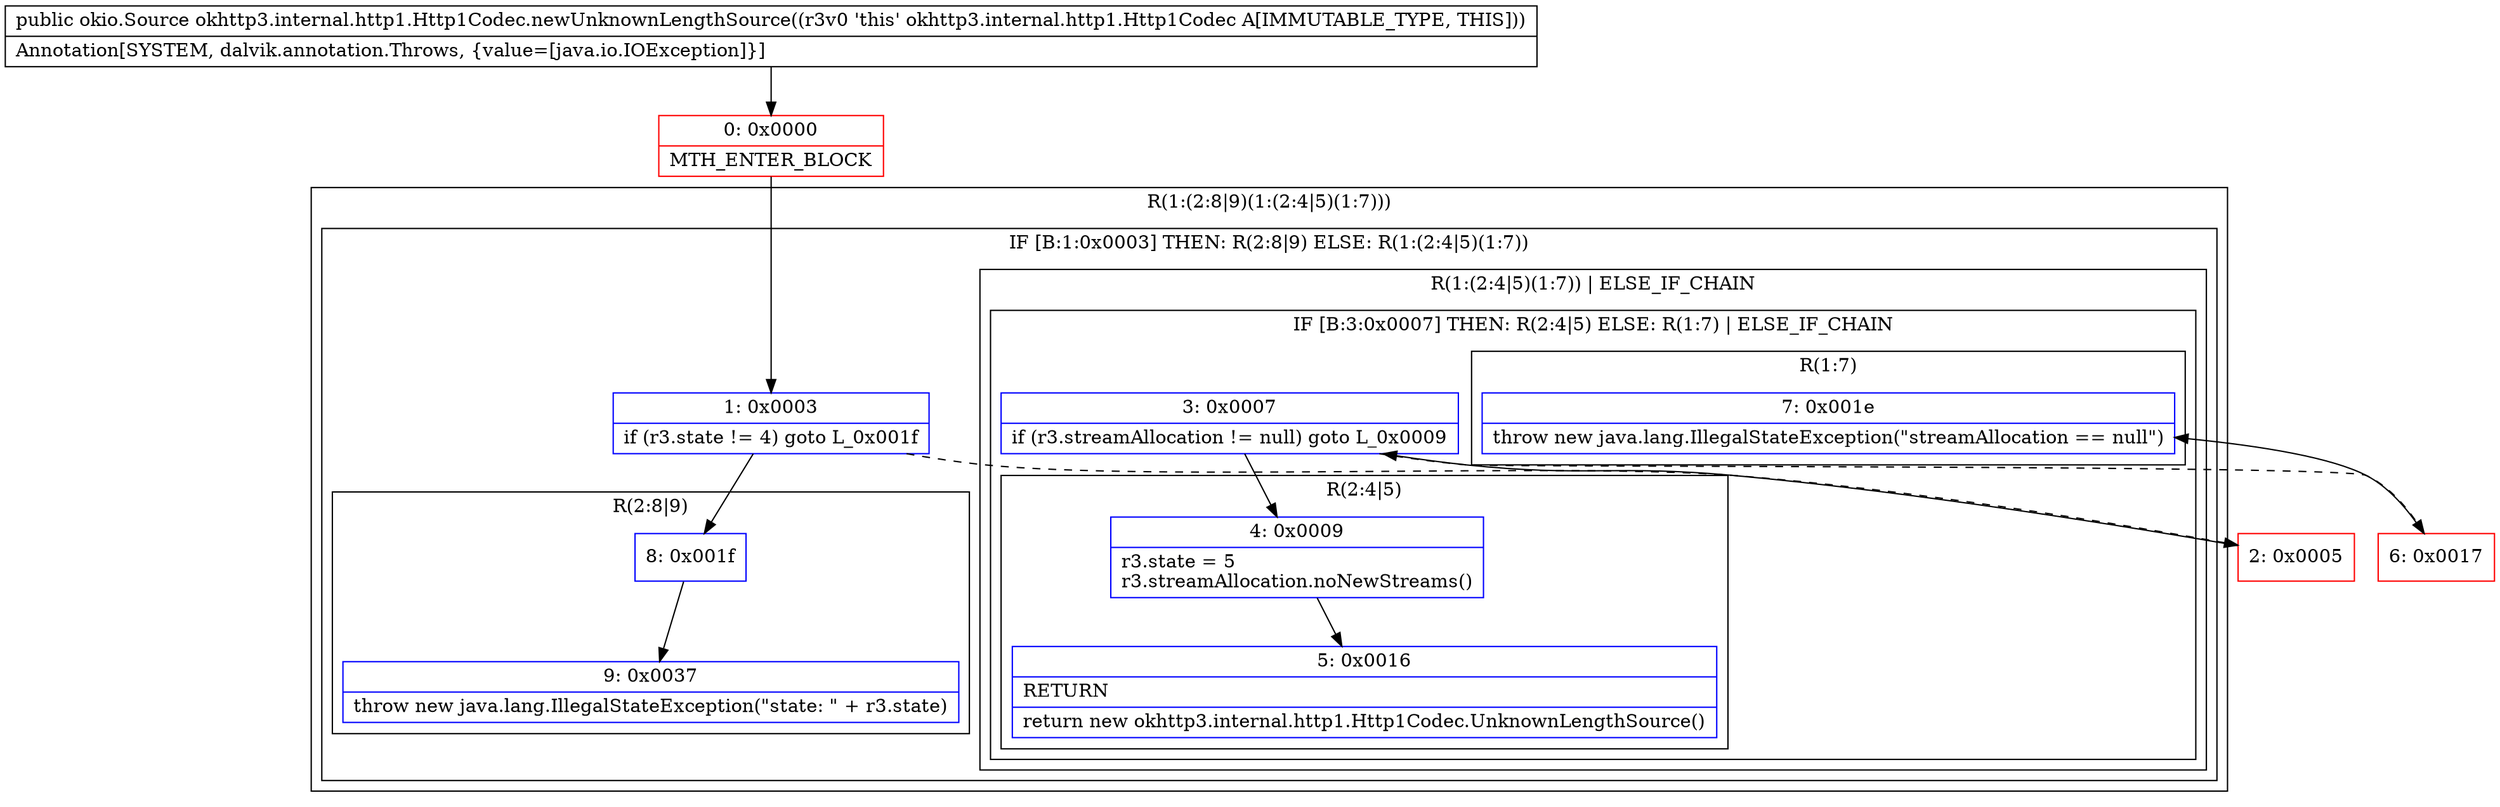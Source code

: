 digraph "CFG forokhttp3.internal.http1.Http1Codec.newUnknownLengthSource()Lokio\/Source;" {
subgraph cluster_Region_250543117 {
label = "R(1:(2:8|9)(1:(2:4|5)(1:7)))";
node [shape=record,color=blue];
subgraph cluster_IfRegion_1783031758 {
label = "IF [B:1:0x0003] THEN: R(2:8|9) ELSE: R(1:(2:4|5)(1:7))";
node [shape=record,color=blue];
Node_1 [shape=record,label="{1\:\ 0x0003|if (r3.state != 4) goto L_0x001f\l}"];
subgraph cluster_Region_1878849776 {
label = "R(2:8|9)";
node [shape=record,color=blue];
Node_8 [shape=record,label="{8\:\ 0x001f}"];
Node_9 [shape=record,label="{9\:\ 0x0037|throw new java.lang.IllegalStateException(\"state: \" + r3.state)\l}"];
}
subgraph cluster_Region_929893545 {
label = "R(1:(2:4|5)(1:7)) | ELSE_IF_CHAIN\l";
node [shape=record,color=blue];
subgraph cluster_IfRegion_1310363869 {
label = "IF [B:3:0x0007] THEN: R(2:4|5) ELSE: R(1:7) | ELSE_IF_CHAIN\l";
node [shape=record,color=blue];
Node_3 [shape=record,label="{3\:\ 0x0007|if (r3.streamAllocation != null) goto L_0x0009\l}"];
subgraph cluster_Region_322926151 {
label = "R(2:4|5)";
node [shape=record,color=blue];
Node_4 [shape=record,label="{4\:\ 0x0009|r3.state = 5\lr3.streamAllocation.noNewStreams()\l}"];
Node_5 [shape=record,label="{5\:\ 0x0016|RETURN\l|return new okhttp3.internal.http1.Http1Codec.UnknownLengthSource()\l}"];
}
subgraph cluster_Region_453785512 {
label = "R(1:7)";
node [shape=record,color=blue];
Node_7 [shape=record,label="{7\:\ 0x001e|throw new java.lang.IllegalStateException(\"streamAllocation == null\")\l}"];
}
}
}
}
}
Node_0 [shape=record,color=red,label="{0\:\ 0x0000|MTH_ENTER_BLOCK\l}"];
Node_2 [shape=record,color=red,label="{2\:\ 0x0005}"];
Node_6 [shape=record,color=red,label="{6\:\ 0x0017}"];
MethodNode[shape=record,label="{public okio.Source okhttp3.internal.http1.Http1Codec.newUnknownLengthSource((r3v0 'this' okhttp3.internal.http1.Http1Codec A[IMMUTABLE_TYPE, THIS]))  | Annotation[SYSTEM, dalvik.annotation.Throws, \{value=[java.io.IOException]\}]\l}"];
MethodNode -> Node_0;
Node_1 -> Node_2[style=dashed];
Node_1 -> Node_8;
Node_8 -> Node_9;
Node_3 -> Node_4;
Node_3 -> Node_6[style=dashed];
Node_4 -> Node_5;
Node_0 -> Node_1;
Node_2 -> Node_3;
Node_6 -> Node_7;
}

